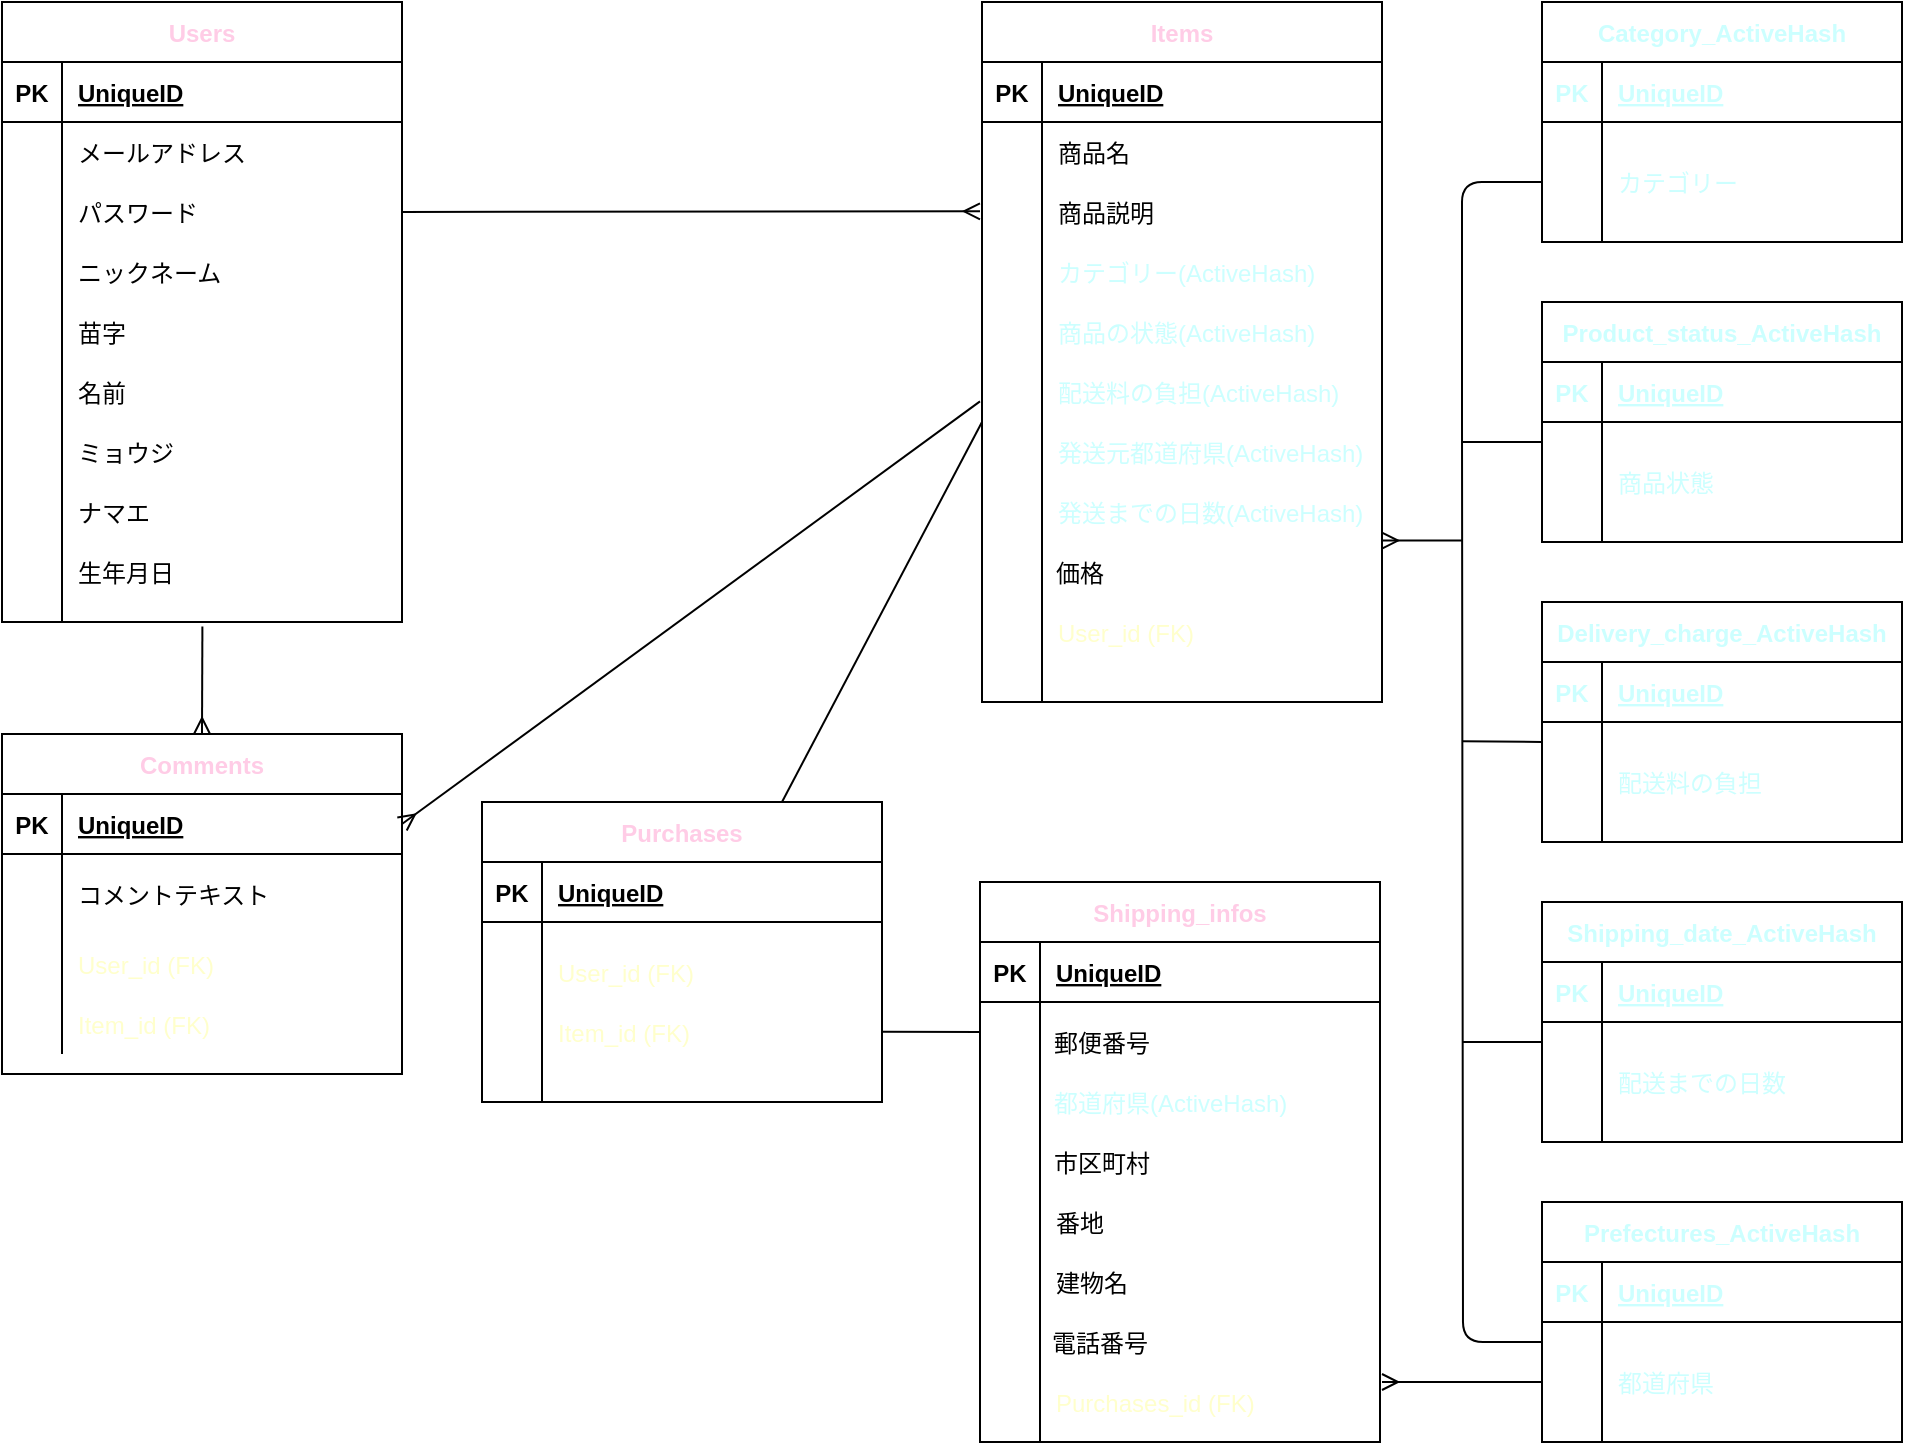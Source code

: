 <mxfile>
    <diagram id="nnR99zphn-5VrqGEAPWc" name="ページ1">
        <mxGraphModel dx="1362" dy="2576" grid="1" gridSize="10" guides="1" tooltips="1" connect="1" arrows="1" fold="1" page="1" pageScale="1" pageWidth="827" pageHeight="1169" math="0" shadow="0">
            <root>
                <mxCell id="0"/>
                <mxCell id="1" parent="0"/>
                <mxCell id="788" style="edgeStyle=none;html=1;exitX=0.5;exitY=0;exitDx=0;exitDy=0;entryX=0.501;entryY=1.012;entryDx=0;entryDy=0;entryPerimeter=0;fontColor=#CCFFFF;startArrow=ERmany;startFill=0;endArrow=none;endFill=0;" edge="1" parent="1" source="41" target="64">
                    <mxGeometry relative="1" as="geometry"/>
                </mxCell>
                <mxCell id="41" value="Comments" style="shape=table;startSize=30;container=1;collapsible=1;childLayout=tableLayout;fixedRows=1;rowLines=0;fontStyle=1;align=center;resizeLast=1;fontColor=#FFCCE6;" parent="1" vertex="1">
                    <mxGeometry x="-450" y="-754" width="200" height="170" as="geometry"/>
                </mxCell>
                <mxCell id="42" value="" style="shape=partialRectangle;collapsible=0;dropTarget=0;pointerEvents=0;fillColor=none;top=0;left=0;bottom=1;right=0;points=[[0,0.5],[1,0.5]];portConstraint=eastwest;" parent="41" vertex="1">
                    <mxGeometry y="30" width="200" height="30" as="geometry"/>
                </mxCell>
                <mxCell id="43" value="PK" style="shape=partialRectangle;connectable=0;fillColor=none;top=0;left=0;bottom=0;right=0;fontStyle=1;overflow=hidden;" parent="42" vertex="1">
                    <mxGeometry width="30" height="30" as="geometry">
                        <mxRectangle width="30" height="30" as="alternateBounds"/>
                    </mxGeometry>
                </mxCell>
                <mxCell id="44" value="UniqueID" style="shape=partialRectangle;connectable=0;fillColor=none;top=0;left=0;bottom=0;right=0;align=left;spacingLeft=6;fontStyle=5;overflow=hidden;" parent="42" vertex="1">
                    <mxGeometry x="30" width="170" height="30" as="geometry">
                        <mxRectangle width="170" height="30" as="alternateBounds"/>
                    </mxGeometry>
                </mxCell>
                <mxCell id="45" value="" style="shape=partialRectangle;collapsible=0;dropTarget=0;pointerEvents=0;fillColor=none;top=0;left=0;bottom=0;right=0;points=[[0,0.5],[1,0.5]];portConstraint=eastwest;" parent="41" vertex="1">
                    <mxGeometry y="60" width="200" height="40" as="geometry"/>
                </mxCell>
                <mxCell id="46" value="" style="shape=partialRectangle;connectable=0;fillColor=none;top=0;left=0;bottom=0;right=0;editable=1;overflow=hidden;" parent="45" vertex="1">
                    <mxGeometry width="30" height="40" as="geometry">
                        <mxRectangle width="30" height="40" as="alternateBounds"/>
                    </mxGeometry>
                </mxCell>
                <mxCell id="47" value="コメントテキスト" style="shape=partialRectangle;connectable=0;fillColor=none;top=0;left=0;bottom=0;right=0;align=left;spacingLeft=6;overflow=hidden;" parent="45" vertex="1">
                    <mxGeometry x="30" width="170" height="40" as="geometry">
                        <mxRectangle width="170" height="40" as="alternateBounds"/>
                    </mxGeometry>
                </mxCell>
                <mxCell id="48" value="" style="shape=partialRectangle;collapsible=0;dropTarget=0;pointerEvents=0;fillColor=none;top=0;left=0;bottom=0;right=0;points=[[0,0.5],[1,0.5]];portConstraint=eastwest;" parent="41" vertex="1">
                    <mxGeometry y="100" width="200" height="30" as="geometry"/>
                </mxCell>
                <mxCell id="49" value="" style="shape=partialRectangle;connectable=0;fillColor=none;top=0;left=0;bottom=0;right=0;editable=1;overflow=hidden;" parent="48" vertex="1">
                    <mxGeometry width="30" height="30" as="geometry">
                        <mxRectangle width="30" height="30" as="alternateBounds"/>
                    </mxGeometry>
                </mxCell>
                <mxCell id="50" value="User_id (FK)" style="shape=partialRectangle;connectable=0;fillColor=none;top=0;left=0;bottom=0;right=0;align=left;spacingLeft=6;overflow=hidden;fontColor=#FFFFCC;" parent="48" vertex="1">
                    <mxGeometry x="30" width="170" height="30" as="geometry">
                        <mxRectangle width="170" height="30" as="alternateBounds"/>
                    </mxGeometry>
                </mxCell>
                <mxCell id="51" value="" style="shape=partialRectangle;collapsible=0;dropTarget=0;pointerEvents=0;fillColor=none;top=0;left=0;bottom=0;right=0;points=[[0,0.5],[1,0.5]];portConstraint=eastwest;" parent="41" vertex="1">
                    <mxGeometry y="130" width="200" height="30" as="geometry"/>
                </mxCell>
                <mxCell id="52" value="" style="shape=partialRectangle;connectable=0;fillColor=none;top=0;left=0;bottom=0;right=0;editable=1;overflow=hidden;" parent="51" vertex="1">
                    <mxGeometry width="30" height="30" as="geometry">
                        <mxRectangle width="30" height="30" as="alternateBounds"/>
                    </mxGeometry>
                </mxCell>
                <mxCell id="53" value="Item_id (FK)" style="shape=partialRectangle;connectable=0;fillColor=none;top=0;left=0;bottom=0;right=0;align=left;spacingLeft=6;overflow=hidden;fontColor=#FFFFCC;" parent="51" vertex="1">
                    <mxGeometry x="30" width="170" height="30" as="geometry">
                        <mxRectangle width="170" height="30" as="alternateBounds"/>
                    </mxGeometry>
                </mxCell>
                <mxCell id="54" value="Users" style="shape=table;startSize=30;container=1;collapsible=1;childLayout=tableLayout;fixedRows=1;rowLines=0;fontStyle=1;align=center;resizeLast=1;fontColor=#FFCCE6;" parent="1" vertex="1">
                    <mxGeometry x="-450" y="-1120" width="200" height="310" as="geometry"/>
                </mxCell>
                <mxCell id="55" value="" style="shape=partialRectangle;collapsible=0;dropTarget=0;pointerEvents=0;fillColor=none;top=0;left=0;bottom=1;right=0;points=[[0,0.5],[1,0.5]];portConstraint=eastwest;" parent="54" vertex="1">
                    <mxGeometry y="30" width="200" height="30" as="geometry"/>
                </mxCell>
                <mxCell id="56" value="PK" style="shape=partialRectangle;connectable=0;fillColor=none;top=0;left=0;bottom=0;right=0;fontStyle=1;overflow=hidden;" parent="55" vertex="1">
                    <mxGeometry width="30" height="30" as="geometry">
                        <mxRectangle width="30" height="30" as="alternateBounds"/>
                    </mxGeometry>
                </mxCell>
                <mxCell id="57" value="UniqueID" style="shape=partialRectangle;connectable=0;fillColor=none;top=0;left=0;bottom=0;right=0;align=left;spacingLeft=6;fontStyle=5;overflow=hidden;" parent="55" vertex="1">
                    <mxGeometry x="30" width="170" height="30" as="geometry">
                        <mxRectangle width="170" height="30" as="alternateBounds"/>
                    </mxGeometry>
                </mxCell>
                <mxCell id="58" value="" style="shape=partialRectangle;collapsible=0;dropTarget=0;pointerEvents=0;fillColor=none;top=0;left=0;bottom=0;right=0;points=[[0,0.5],[1,0.5]];portConstraint=eastwest;" parent="54" vertex="1">
                    <mxGeometry y="60" width="200" height="30" as="geometry"/>
                </mxCell>
                <mxCell id="59" value="" style="shape=partialRectangle;connectable=0;fillColor=none;top=0;left=0;bottom=0;right=0;editable=1;overflow=hidden;" parent="58" vertex="1">
                    <mxGeometry width="30" height="30" as="geometry">
                        <mxRectangle width="30" height="30" as="alternateBounds"/>
                    </mxGeometry>
                </mxCell>
                <mxCell id="60" value="メールアドレス" style="shape=partialRectangle;connectable=0;fillColor=none;top=0;left=0;bottom=0;right=0;align=left;spacingLeft=6;overflow=hidden;" parent="58" vertex="1">
                    <mxGeometry x="30" width="170" height="30" as="geometry">
                        <mxRectangle width="170" height="30" as="alternateBounds"/>
                    </mxGeometry>
                </mxCell>
                <mxCell id="61" value="" style="shape=partialRectangle;collapsible=0;dropTarget=0;pointerEvents=0;fillColor=none;top=0;left=0;bottom=0;right=0;points=[[0,0.5],[1,0.5]];portConstraint=eastwest;" parent="54" vertex="1">
                    <mxGeometry y="90" width="200" height="30" as="geometry"/>
                </mxCell>
                <mxCell id="62" value="" style="shape=partialRectangle;connectable=0;fillColor=none;top=0;left=0;bottom=0;right=0;editable=1;overflow=hidden;" parent="61" vertex="1">
                    <mxGeometry width="30" height="30" as="geometry">
                        <mxRectangle width="30" height="30" as="alternateBounds"/>
                    </mxGeometry>
                </mxCell>
                <mxCell id="63" value="パスワード" style="shape=partialRectangle;connectable=0;fillColor=none;top=0;left=0;bottom=0;right=0;align=left;spacingLeft=6;overflow=hidden;" parent="61" vertex="1">
                    <mxGeometry x="30" width="170" height="30" as="geometry">
                        <mxRectangle width="170" height="30" as="alternateBounds"/>
                    </mxGeometry>
                </mxCell>
                <mxCell id="64" value="" style="shape=partialRectangle;collapsible=0;dropTarget=0;pointerEvents=0;fillColor=none;top=0;left=0;bottom=0;right=0;points=[[0,0.5],[1,0.5]];portConstraint=eastwest;" parent="54" vertex="1">
                    <mxGeometry y="120" width="200" height="190" as="geometry"/>
                </mxCell>
                <mxCell id="65" value="" style="shape=partialRectangle;connectable=0;fillColor=none;top=0;left=0;bottom=0;right=0;editable=1;overflow=hidden;" parent="64" vertex="1">
                    <mxGeometry width="30" height="190" as="geometry">
                        <mxRectangle width="30" height="190" as="alternateBounds"/>
                    </mxGeometry>
                </mxCell>
                <mxCell id="66" value="" style="shape=partialRectangle;connectable=0;fillColor=none;top=0;left=0;bottom=0;right=0;align=left;spacingLeft=6;overflow=hidden;" parent="64" vertex="1">
                    <mxGeometry x="30" width="170" height="190" as="geometry">
                        <mxRectangle width="170" height="190" as="alternateBounds"/>
                    </mxGeometry>
                </mxCell>
                <mxCell id="70" value="ニックネーム" style="shape=partialRectangle;connectable=0;fillColor=none;top=0;left=0;bottom=0;right=0;align=left;spacingLeft=6;overflow=hidden;" parent="1" vertex="1">
                    <mxGeometry x="-420" y="-1000" width="139" height="30" as="geometry">
                        <mxRectangle width="170" height="30" as="alternateBounds"/>
                    </mxGeometry>
                </mxCell>
                <mxCell id="71" value="苗字" style="shape=partialRectangle;connectable=0;fillColor=none;top=0;left=0;bottom=0;right=0;align=left;spacingLeft=6;overflow=hidden;" parent="1" vertex="1">
                    <mxGeometry x="-420" y="-970" width="170" height="30" as="geometry">
                        <mxRectangle width="170" height="30" as="alternateBounds"/>
                    </mxGeometry>
                </mxCell>
                <mxCell id="72" value="名前" style="shape=partialRectangle;connectable=0;fillColor=none;top=0;left=0;bottom=0;right=0;align=left;spacingLeft=6;overflow=hidden;" parent="1" vertex="1">
                    <mxGeometry x="-420" y="-940" width="170" height="30" as="geometry">
                        <mxRectangle width="170" height="30" as="alternateBounds"/>
                    </mxGeometry>
                </mxCell>
                <mxCell id="73" value="ミョウジ" style="shape=partialRectangle;connectable=0;fillColor=none;top=0;left=0;bottom=0;right=0;align=left;spacingLeft=6;overflow=hidden;" parent="1" vertex="1">
                    <mxGeometry x="-420" y="-910" width="170" height="30" as="geometry">
                        <mxRectangle width="170" height="30" as="alternateBounds"/>
                    </mxGeometry>
                </mxCell>
                <mxCell id="74" value="ナマエ" style="shape=partialRectangle;connectable=0;fillColor=none;top=0;left=0;bottom=0;right=0;align=left;spacingLeft=6;overflow=hidden;" parent="1" vertex="1">
                    <mxGeometry x="-420" y="-880" width="170" height="30" as="geometry">
                        <mxRectangle width="170" height="30" as="alternateBounds"/>
                    </mxGeometry>
                </mxCell>
                <mxCell id="75" value="生年月日" style="shape=partialRectangle;connectable=0;fillColor=none;top=0;left=0;bottom=0;right=0;align=left;spacingLeft=6;overflow=hidden;" parent="1" vertex="1">
                    <mxGeometry x="-420" y="-850" width="170" height="30" as="geometry">
                        <mxRectangle width="170" height="30" as="alternateBounds"/>
                    </mxGeometry>
                </mxCell>
                <mxCell id="120" value="Items" style="shape=table;startSize=30;container=1;collapsible=1;childLayout=tableLayout;fixedRows=1;rowLines=0;fontStyle=1;align=center;resizeLast=1;fontColor=#FFCCE6;" parent="1" vertex="1">
                    <mxGeometry x="40" y="-1120" width="200.0" height="350" as="geometry"/>
                </mxCell>
                <mxCell id="121" value="" style="shape=partialRectangle;collapsible=0;dropTarget=0;pointerEvents=0;fillColor=none;top=0;left=0;bottom=1;right=0;points=[[0,0.5],[1,0.5]];portConstraint=eastwest;" parent="120" vertex="1">
                    <mxGeometry y="30" width="200.0" height="30" as="geometry"/>
                </mxCell>
                <mxCell id="122" value="PK" style="shape=partialRectangle;connectable=0;fillColor=none;top=0;left=0;bottom=0;right=0;fontStyle=1;overflow=hidden;" parent="121" vertex="1">
                    <mxGeometry width="30" height="30" as="geometry">
                        <mxRectangle width="30" height="30" as="alternateBounds"/>
                    </mxGeometry>
                </mxCell>
                <mxCell id="123" value="UniqueID" style="shape=partialRectangle;connectable=0;fillColor=none;top=0;left=0;bottom=0;right=0;align=left;spacingLeft=6;fontStyle=5;overflow=hidden;" parent="121" vertex="1">
                    <mxGeometry x="30" width="170.0" height="30" as="geometry">
                        <mxRectangle width="170.0" height="30" as="alternateBounds"/>
                    </mxGeometry>
                </mxCell>
                <mxCell id="127" value="" style="shape=partialRectangle;collapsible=0;dropTarget=0;pointerEvents=0;fillColor=none;top=0;left=0;bottom=0;right=0;points=[[0,0.5],[1,0.5]];portConstraint=eastwest;" parent="120" vertex="1">
                    <mxGeometry y="60" width="200.0" height="30" as="geometry"/>
                </mxCell>
                <mxCell id="128" value="" style="shape=partialRectangle;connectable=0;fillColor=none;top=0;left=0;bottom=0;right=0;editable=1;overflow=hidden;" parent="127" vertex="1">
                    <mxGeometry width="30" height="30" as="geometry">
                        <mxRectangle width="30" height="30" as="alternateBounds"/>
                    </mxGeometry>
                </mxCell>
                <mxCell id="129" value="商品名" style="shape=partialRectangle;connectable=0;fillColor=none;top=0;left=0;bottom=0;right=0;align=left;spacingLeft=6;overflow=hidden;" parent="127" vertex="1">
                    <mxGeometry x="30" width="170.0" height="30" as="geometry">
                        <mxRectangle width="170.0" height="30" as="alternateBounds"/>
                    </mxGeometry>
                </mxCell>
                <mxCell id="130" value="" style="shape=partialRectangle;collapsible=0;dropTarget=0;pointerEvents=0;fillColor=none;top=0;left=0;bottom=0;right=0;points=[[0,0.5],[1,0.5]];portConstraint=eastwest;" parent="120" vertex="1">
                    <mxGeometry y="90" width="200.0" height="240" as="geometry"/>
                </mxCell>
                <mxCell id="131" value="" style="shape=partialRectangle;connectable=0;fillColor=none;top=0;left=0;bottom=0;right=0;editable=1;overflow=hidden;" parent="130" vertex="1">
                    <mxGeometry width="30" height="240" as="geometry">
                        <mxRectangle width="30" height="240" as="alternateBounds"/>
                    </mxGeometry>
                </mxCell>
                <mxCell id="132" value="" style="shape=partialRectangle;connectable=0;fillColor=none;top=0;left=0;bottom=0;right=0;align=left;spacingLeft=6;overflow=hidden;" parent="130" vertex="1">
                    <mxGeometry x="30" width="170.0" height="240" as="geometry">
                        <mxRectangle width="170.0" height="240" as="alternateBounds"/>
                    </mxGeometry>
                </mxCell>
                <mxCell id="124" value="" style="shape=partialRectangle;collapsible=0;dropTarget=0;pointerEvents=0;fillColor=none;top=0;left=0;bottom=0;right=0;points=[[0,0.5],[1,0.5]];portConstraint=eastwest;" parent="120" vertex="1">
                    <mxGeometry y="330" width="200.0" height="20" as="geometry"/>
                </mxCell>
                <mxCell id="125" value="" style="shape=partialRectangle;connectable=0;fillColor=none;top=0;left=0;bottom=0;right=0;editable=1;overflow=hidden;" parent="124" vertex="1">
                    <mxGeometry width="30" height="20" as="geometry">
                        <mxRectangle width="30" height="20" as="alternateBounds"/>
                    </mxGeometry>
                </mxCell>
                <mxCell id="126" value="" style="shape=partialRectangle;connectable=0;fillColor=none;top=0;left=0;bottom=0;right=0;align=left;spacingLeft=6;overflow=hidden;" parent="124" vertex="1">
                    <mxGeometry x="30" width="170.0" height="20" as="geometry">
                        <mxRectangle width="170.0" height="20" as="alternateBounds"/>
                    </mxGeometry>
                </mxCell>
                <mxCell id="133" value="商品説明" style="shape=partialRectangle;connectable=0;fillColor=none;top=0;left=0;bottom=0;right=0;align=left;spacingLeft=6;overflow=hidden;" parent="1" vertex="1">
                    <mxGeometry x="70" y="-1030" width="170" height="30" as="geometry">
                        <mxRectangle width="170" height="30" as="alternateBounds"/>
                    </mxGeometry>
                </mxCell>
                <mxCell id="134" value="カテゴリー(ActiveHash)" style="shape=partialRectangle;connectable=0;fillColor=none;top=0;left=0;bottom=0;right=0;align=left;spacingLeft=6;overflow=hidden;fontColor=#CCFFFF;" parent="1" vertex="1">
                    <mxGeometry x="70" y="-1000" width="170" height="30" as="geometry">
                        <mxRectangle width="170" height="30" as="alternateBounds"/>
                    </mxGeometry>
                </mxCell>
                <mxCell id="135" value="商品の状態(ActiveHash)" style="shape=partialRectangle;connectable=0;fillColor=none;top=0;left=0;bottom=0;right=0;align=left;spacingLeft=6;overflow=hidden;fontColor=#CCFFFF;" parent="1" vertex="1">
                    <mxGeometry x="70" y="-970" width="170" height="30" as="geometry">
                        <mxRectangle width="170" height="30" as="alternateBounds"/>
                    </mxGeometry>
                </mxCell>
                <mxCell id="136" value="配送料の負担(ActiveHash)" style="shape=partialRectangle;connectable=0;fillColor=none;top=0;left=0;bottom=0;right=0;align=left;spacingLeft=6;overflow=hidden;fontColor=#CCFFFF;" parent="1" vertex="1">
                    <mxGeometry x="70" y="-940" width="170" height="30" as="geometry">
                        <mxRectangle width="170" height="30" as="alternateBounds"/>
                    </mxGeometry>
                </mxCell>
                <mxCell id="137" value="発送元都道府県(ActiveHash)" style="shape=partialRectangle;connectable=0;fillColor=none;top=0;left=0;bottom=0;right=0;align=left;spacingLeft=6;overflow=hidden;fontColor=#CCFFFF;" parent="1" vertex="1">
                    <mxGeometry x="70" y="-910" width="170" height="30" as="geometry">
                        <mxRectangle width="170" height="30" as="alternateBounds"/>
                    </mxGeometry>
                </mxCell>
                <mxCell id="138" value="発送までの日数(ActiveHash)" style="shape=partialRectangle;connectable=0;fillColor=none;top=0;left=0;bottom=0;right=0;align=left;spacingLeft=6;overflow=hidden;fontColor=#CCFFFF;" parent="1" vertex="1">
                    <mxGeometry x="70" y="-880" width="170" height="30" as="geometry">
                        <mxRectangle width="170" height="30" as="alternateBounds"/>
                    </mxGeometry>
                </mxCell>
                <mxCell id="139" value="価格" style="shape=partialRectangle;connectable=0;fillColor=none;top=0;left=0;bottom=0;right=0;align=left;spacingLeft=6;overflow=hidden;" parent="1" vertex="1">
                    <mxGeometry x="69" y="-850" width="170" height="30" as="geometry">
                        <mxRectangle width="170" height="30" as="alternateBounds"/>
                    </mxGeometry>
                </mxCell>
                <mxCell id="140" value="User_id (FK)" style="shape=partialRectangle;connectable=0;fillColor=none;top=0;left=0;bottom=0;right=0;align=left;spacingLeft=6;overflow=hidden;fontColor=#FFFFCC;" parent="1" vertex="1">
                    <mxGeometry x="70" y="-820" width="170" height="30" as="geometry">
                        <mxRectangle width="170" height="30" as="alternateBounds"/>
                    </mxGeometry>
                </mxCell>
                <mxCell id="162" value="Purchases" style="shape=table;startSize=30;container=1;collapsible=1;childLayout=tableLayout;fixedRows=1;rowLines=0;fontStyle=1;align=center;resizeLast=1;fontColor=#FFCCE6;" parent="1" vertex="1">
                    <mxGeometry x="-210" y="-720" width="200" height="150" as="geometry">
                        <mxRectangle x="384" y="-590" width="60" height="30" as="alternateBounds"/>
                    </mxGeometry>
                </mxCell>
                <mxCell id="163" value="" style="shape=partialRectangle;collapsible=0;dropTarget=0;pointerEvents=0;fillColor=none;top=0;left=0;bottom=1;right=0;points=[[0,0.5],[1,0.5]];portConstraint=eastwest;" parent="162" vertex="1">
                    <mxGeometry y="30" width="200" height="30" as="geometry"/>
                </mxCell>
                <mxCell id="164" value="PK" style="shape=partialRectangle;connectable=0;fillColor=none;top=0;left=0;bottom=0;right=0;fontStyle=1;overflow=hidden;" parent="163" vertex="1">
                    <mxGeometry width="30" height="30" as="geometry">
                        <mxRectangle width="30" height="30" as="alternateBounds"/>
                    </mxGeometry>
                </mxCell>
                <mxCell id="165" value="UniqueID" style="shape=partialRectangle;connectable=0;fillColor=none;top=0;left=0;bottom=0;right=0;align=left;spacingLeft=6;fontStyle=5;overflow=hidden;" parent="163" vertex="1">
                    <mxGeometry x="30" width="170" height="30" as="geometry">
                        <mxRectangle width="170" height="30" as="alternateBounds"/>
                    </mxGeometry>
                </mxCell>
                <mxCell id="169" value="" style="shape=partialRectangle;collapsible=0;dropTarget=0;pointerEvents=0;fillColor=none;top=0;left=0;bottom=0;right=0;points=[[0,0.5],[1,0.5]];portConstraint=eastwest;" parent="162" vertex="1">
                    <mxGeometry y="60" width="200" height="30" as="geometry"/>
                </mxCell>
                <mxCell id="170" value="" style="shape=partialRectangle;connectable=0;fillColor=none;top=0;left=0;bottom=0;right=0;editable=1;overflow=hidden;" parent="169" vertex="1">
                    <mxGeometry width="30" height="30" as="geometry">
                        <mxRectangle width="30" height="30" as="alternateBounds"/>
                    </mxGeometry>
                </mxCell>
                <mxCell id="171" value="" style="shape=partialRectangle;connectable=0;fillColor=none;top=0;left=0;bottom=0;right=0;align=left;spacingLeft=6;overflow=hidden;" parent="169" vertex="1">
                    <mxGeometry x="30" width="170" height="30" as="geometry">
                        <mxRectangle width="170" height="30" as="alternateBounds"/>
                    </mxGeometry>
                </mxCell>
                <mxCell id="172" value="" style="shape=partialRectangle;collapsible=0;dropTarget=0;pointerEvents=0;fillColor=none;top=0;left=0;bottom=0;right=0;points=[[0,0.5],[1,0.5]];portConstraint=eastwest;" parent="162" vertex="1">
                    <mxGeometry y="90" width="200" height="40" as="geometry"/>
                </mxCell>
                <mxCell id="173" value="" style="shape=partialRectangle;connectable=0;fillColor=none;top=0;left=0;bottom=0;right=0;editable=1;overflow=hidden;" parent="172" vertex="1">
                    <mxGeometry width="30" height="40" as="geometry">
                        <mxRectangle width="30" height="40" as="alternateBounds"/>
                    </mxGeometry>
                </mxCell>
                <mxCell id="174" value="" style="shape=partialRectangle;connectable=0;fillColor=none;top=0;left=0;bottom=0;right=0;align=left;spacingLeft=6;overflow=hidden;" parent="172" vertex="1">
                    <mxGeometry x="30" width="170" height="40" as="geometry">
                        <mxRectangle width="170" height="40" as="alternateBounds"/>
                    </mxGeometry>
                </mxCell>
                <mxCell id="166" value="" style="shape=partialRectangle;collapsible=0;dropTarget=0;pointerEvents=0;fillColor=none;top=0;left=0;bottom=0;right=0;points=[[0,0.5],[1,0.5]];portConstraint=eastwest;" parent="162" vertex="1">
                    <mxGeometry y="130" width="200" height="20" as="geometry"/>
                </mxCell>
                <mxCell id="167" value="" style="shape=partialRectangle;connectable=0;fillColor=none;top=0;left=0;bottom=0;right=0;editable=1;overflow=hidden;" parent="166" vertex="1">
                    <mxGeometry width="30" height="20" as="geometry">
                        <mxRectangle width="30" height="20" as="alternateBounds"/>
                    </mxGeometry>
                </mxCell>
                <mxCell id="168" value="" style="shape=partialRectangle;connectable=0;fillColor=none;top=0;left=0;bottom=0;right=0;align=left;spacingLeft=6;overflow=hidden;" parent="166" vertex="1">
                    <mxGeometry x="30" width="170" height="20" as="geometry">
                        <mxRectangle width="170" height="20" as="alternateBounds"/>
                    </mxGeometry>
                </mxCell>
                <mxCell id="193" value="User_id (FK)" style="shape=partialRectangle;connectable=0;fillColor=none;top=0;left=0;bottom=0;right=0;align=left;spacingLeft=6;overflow=hidden;fontColor=#FFFFCC;" parent="1" vertex="1">
                    <mxGeometry x="-180" y="-650" width="170" height="30" as="geometry">
                        <mxRectangle width="170" height="30" as="alternateBounds"/>
                    </mxGeometry>
                </mxCell>
                <mxCell id="196" value="Item_id (FK)" style="shape=partialRectangle;connectable=0;fillColor=none;top=0;left=0;bottom=0;right=0;align=left;spacingLeft=6;overflow=hidden;fontColor=#FFFFCC;" parent="1" vertex="1">
                    <mxGeometry x="-180" y="-620" width="170" height="30" as="geometry">
                        <mxRectangle width="170" height="30" as="alternateBounds"/>
                    </mxGeometry>
                </mxCell>
                <mxCell id="676" value="Shipping_infos" style="shape=table;startSize=30;container=1;collapsible=1;childLayout=tableLayout;fixedRows=1;rowLines=0;fontStyle=1;align=center;resizeLast=1;fontColor=#FFCCE6;" parent="1" vertex="1">
                    <mxGeometry x="39" y="-680" width="200" height="280" as="geometry">
                        <mxRectangle x="384" y="-590" width="60" height="30" as="alternateBounds"/>
                    </mxGeometry>
                </mxCell>
                <mxCell id="677" value="" style="shape=partialRectangle;collapsible=0;dropTarget=0;pointerEvents=0;fillColor=none;top=0;left=0;bottom=1;right=0;points=[[0,0.5],[1,0.5]];portConstraint=eastwest;" parent="676" vertex="1">
                    <mxGeometry y="30" width="200" height="30" as="geometry"/>
                </mxCell>
                <mxCell id="678" value="PK" style="shape=partialRectangle;connectable=0;fillColor=none;top=0;left=0;bottom=0;right=0;fontStyle=1;overflow=hidden;" parent="677" vertex="1">
                    <mxGeometry width="30" height="30" as="geometry">
                        <mxRectangle width="30" height="30" as="alternateBounds"/>
                    </mxGeometry>
                </mxCell>
                <mxCell id="679" value="UniqueID" style="shape=partialRectangle;connectable=0;fillColor=none;top=0;left=0;bottom=0;right=0;align=left;spacingLeft=6;fontStyle=5;overflow=hidden;" parent="677" vertex="1">
                    <mxGeometry x="30" width="170" height="30" as="geometry">
                        <mxRectangle width="170" height="30" as="alternateBounds"/>
                    </mxGeometry>
                </mxCell>
                <mxCell id="680" value="" style="shape=partialRectangle;collapsible=0;dropTarget=0;pointerEvents=0;fillColor=none;top=0;left=0;bottom=0;right=0;points=[[0,0.5],[1,0.5]];portConstraint=eastwest;" parent="676" vertex="1">
                    <mxGeometry y="60" width="200" height="30" as="geometry"/>
                </mxCell>
                <mxCell id="681" value="" style="shape=partialRectangle;connectable=0;fillColor=none;top=0;left=0;bottom=0;right=0;editable=1;overflow=hidden;" parent="680" vertex="1">
                    <mxGeometry width="30" height="30" as="geometry">
                        <mxRectangle width="30" height="30" as="alternateBounds"/>
                    </mxGeometry>
                </mxCell>
                <mxCell id="682" value="" style="shape=partialRectangle;connectable=0;fillColor=none;top=0;left=0;bottom=0;right=0;align=left;spacingLeft=6;overflow=hidden;" parent="680" vertex="1">
                    <mxGeometry x="30" width="170" height="30" as="geometry">
                        <mxRectangle width="170" height="30" as="alternateBounds"/>
                    </mxGeometry>
                </mxCell>
                <mxCell id="683" value="" style="shape=partialRectangle;collapsible=0;dropTarget=0;pointerEvents=0;fillColor=none;top=0;left=0;bottom=0;right=0;points=[[0,0.5],[1,0.5]];portConstraint=eastwest;" parent="676" vertex="1">
                    <mxGeometry y="90" width="200" height="30" as="geometry"/>
                </mxCell>
                <mxCell id="684" value="" style="shape=partialRectangle;connectable=0;fillColor=none;top=0;left=0;bottom=0;right=0;editable=1;overflow=hidden;" parent="683" vertex="1">
                    <mxGeometry width="30" height="30" as="geometry">
                        <mxRectangle width="30" height="30" as="alternateBounds"/>
                    </mxGeometry>
                </mxCell>
                <mxCell id="685" value="" style="shape=partialRectangle;connectable=0;fillColor=none;top=0;left=0;bottom=0;right=0;align=left;spacingLeft=6;overflow=hidden;" parent="683" vertex="1">
                    <mxGeometry x="30" width="170" height="30" as="geometry">
                        <mxRectangle width="170" height="30" as="alternateBounds"/>
                    </mxGeometry>
                </mxCell>
                <mxCell id="686" value="" style="shape=partialRectangle;collapsible=0;dropTarget=0;pointerEvents=0;fillColor=none;top=0;left=0;bottom=0;right=0;points=[[0,0.5],[1,0.5]];portConstraint=eastwest;" parent="676" vertex="1">
                    <mxGeometry y="120" width="200" height="160" as="geometry"/>
                </mxCell>
                <mxCell id="687" value="" style="shape=partialRectangle;connectable=0;fillColor=none;top=0;left=0;bottom=0;right=0;editable=1;overflow=hidden;" parent="686" vertex="1">
                    <mxGeometry width="30" height="160" as="geometry">
                        <mxRectangle width="30" height="160" as="alternateBounds"/>
                    </mxGeometry>
                </mxCell>
                <mxCell id="688" value="" style="shape=partialRectangle;connectable=0;fillColor=none;top=0;left=0;bottom=0;right=0;align=left;spacingLeft=6;overflow=hidden;" parent="686" vertex="1">
                    <mxGeometry x="30" width="170" height="160" as="geometry">
                        <mxRectangle width="170" height="160" as="alternateBounds"/>
                    </mxGeometry>
                </mxCell>
                <mxCell id="692" value="郵便番号" style="shape=partialRectangle;connectable=0;fillColor=none;top=0;left=0;bottom=0;right=0;align=left;spacingLeft=6;overflow=hidden;" parent="1" vertex="1">
                    <mxGeometry x="68" y="-615" width="170" height="30" as="geometry">
                        <mxRectangle width="170" height="30" as="alternateBounds"/>
                    </mxGeometry>
                </mxCell>
                <mxCell id="693" value="都道府県(ActiveHash)" style="shape=partialRectangle;connectable=0;fillColor=none;top=0;left=0;bottom=0;right=0;align=left;spacingLeft=6;overflow=hidden;fontColor=#CCFFFF;" parent="1" vertex="1">
                    <mxGeometry x="68" y="-585" width="170" height="30" as="geometry">
                        <mxRectangle width="170" height="30" as="alternateBounds"/>
                    </mxGeometry>
                </mxCell>
                <mxCell id="694" value="市区町村" style="shape=partialRectangle;connectable=0;fillColor=none;top=0;left=0;bottom=0;right=0;align=left;spacingLeft=6;overflow=hidden;" parent="1" vertex="1">
                    <mxGeometry x="68" y="-555" width="170" height="30" as="geometry">
                        <mxRectangle width="170" height="30" as="alternateBounds"/>
                    </mxGeometry>
                </mxCell>
                <mxCell id="695" value="番地" style="shape=partialRectangle;connectable=0;fillColor=none;top=0;left=0;bottom=0;right=0;align=left;spacingLeft=6;overflow=hidden;" parent="1" vertex="1">
                    <mxGeometry x="69" y="-525" width="170" height="30" as="geometry">
                        <mxRectangle width="170" height="30" as="alternateBounds"/>
                    </mxGeometry>
                </mxCell>
                <mxCell id="696" value="電話番号" style="shape=partialRectangle;connectable=0;fillColor=none;top=0;left=0;bottom=0;right=0;align=left;spacingLeft=6;overflow=hidden;" parent="1" vertex="1">
                    <mxGeometry x="67" y="-465" width="170" height="30" as="geometry">
                        <mxRectangle width="170" height="30" as="alternateBounds"/>
                    </mxGeometry>
                </mxCell>
                <mxCell id="697" value="建物名" style="shape=partialRectangle;connectable=0;fillColor=none;top=0;left=0;bottom=0;right=0;align=left;spacingLeft=6;overflow=hidden;" parent="1" vertex="1">
                    <mxGeometry x="69" y="-495" width="170" height="30" as="geometry">
                        <mxRectangle width="170" height="30" as="alternateBounds"/>
                    </mxGeometry>
                </mxCell>
                <mxCell id="698" value="Purchases_id (FK)" style="shape=partialRectangle;connectable=0;fillColor=none;top=0;left=0;bottom=0;right=0;align=left;spacingLeft=6;overflow=hidden;fontColor=#FFFFCC;" parent="1" vertex="1">
                    <mxGeometry x="69" y="-435" width="170" height="30" as="geometry">
                        <mxRectangle width="170" height="30" as="alternateBounds"/>
                    </mxGeometry>
                </mxCell>
                <mxCell id="699" value="Category_ActiveHash" style="shape=table;startSize=30;container=1;collapsible=1;childLayout=tableLayout;fixedRows=1;rowLines=0;fontStyle=1;align=center;resizeLast=1;fontColor=#CCFFFF;fillColor=none;" vertex="1" parent="1">
                    <mxGeometry x="320" y="-1120" width="180" height="120" as="geometry"/>
                </mxCell>
                <mxCell id="700" value="" style="shape=partialRectangle;collapsible=0;dropTarget=0;pointerEvents=0;fillColor=none;top=0;left=0;bottom=1;right=0;points=[[0,0.5],[1,0.5]];portConstraint=eastwest;fontColor=#CCFFFF;" vertex="1" parent="699">
                    <mxGeometry y="30" width="180" height="30" as="geometry"/>
                </mxCell>
                <mxCell id="701" value="PK" style="shape=partialRectangle;connectable=0;fillColor=none;top=0;left=0;bottom=0;right=0;fontStyle=1;overflow=hidden;fontColor=#CCFFFF;" vertex="1" parent="700">
                    <mxGeometry width="30" height="30" as="geometry">
                        <mxRectangle width="30" height="30" as="alternateBounds"/>
                    </mxGeometry>
                </mxCell>
                <mxCell id="702" value="UniqueID" style="shape=partialRectangle;connectable=0;fillColor=none;top=0;left=0;bottom=0;right=0;align=left;spacingLeft=6;fontStyle=5;overflow=hidden;fontColor=#CCFFFF;" vertex="1" parent="700">
                    <mxGeometry x="30" width="150" height="30" as="geometry">
                        <mxRectangle width="150" height="30" as="alternateBounds"/>
                    </mxGeometry>
                </mxCell>
                <mxCell id="703" value="" style="shape=partialRectangle;collapsible=0;dropTarget=0;pointerEvents=0;fillColor=none;top=0;left=0;bottom=0;right=0;points=[[0,0.5],[1,0.5]];portConstraint=eastwest;fontColor=#CCFFFF;" vertex="1" parent="699">
                    <mxGeometry y="60" width="180" height="20" as="geometry"/>
                </mxCell>
                <mxCell id="704" value="" style="shape=partialRectangle;connectable=0;fillColor=none;top=0;left=0;bottom=0;right=0;editable=1;overflow=hidden;fontColor=#CCFFFF;" vertex="1" parent="703">
                    <mxGeometry width="30" height="20" as="geometry">
                        <mxRectangle width="30" height="20" as="alternateBounds"/>
                    </mxGeometry>
                </mxCell>
                <mxCell id="705" value="" style="shape=partialRectangle;connectable=0;fillColor=none;top=0;left=0;bottom=0;right=0;align=left;spacingLeft=6;overflow=hidden;fontColor=#CCFFFF;" vertex="1" parent="703">
                    <mxGeometry x="30" width="150" height="20" as="geometry">
                        <mxRectangle width="150" height="20" as="alternateBounds"/>
                    </mxGeometry>
                </mxCell>
                <mxCell id="706" value="" style="shape=partialRectangle;collapsible=0;dropTarget=0;pointerEvents=0;fillColor=none;top=0;left=0;bottom=0;right=0;points=[[0,0.5],[1,0.5]];portConstraint=eastwest;fontColor=#CCFFFF;" vertex="1" parent="699">
                    <mxGeometry y="80" width="180" height="20" as="geometry"/>
                </mxCell>
                <mxCell id="707" value="" style="shape=partialRectangle;connectable=0;fillColor=none;top=0;left=0;bottom=0;right=0;editable=1;overflow=hidden;fontColor=#CCFFFF;" vertex="1" parent="706">
                    <mxGeometry width="30" height="20" as="geometry">
                        <mxRectangle width="30" height="20" as="alternateBounds"/>
                    </mxGeometry>
                </mxCell>
                <mxCell id="708" value="カテゴリー" style="shape=partialRectangle;connectable=0;fillColor=none;top=0;left=0;bottom=0;right=0;align=left;spacingLeft=6;overflow=hidden;fontColor=#CCFFFF;" vertex="1" parent="706">
                    <mxGeometry x="30" width="150" height="20" as="geometry">
                        <mxRectangle width="150" height="20" as="alternateBounds"/>
                    </mxGeometry>
                </mxCell>
                <mxCell id="709" value="" style="shape=partialRectangle;collapsible=0;dropTarget=0;pointerEvents=0;fillColor=none;top=0;left=0;bottom=0;right=0;points=[[0,0.5],[1,0.5]];portConstraint=eastwest;fontColor=#CCFFFF;" vertex="1" parent="699">
                    <mxGeometry y="100" width="180" height="20" as="geometry"/>
                </mxCell>
                <mxCell id="710" value="" style="shape=partialRectangle;connectable=0;fillColor=none;top=0;left=0;bottom=0;right=0;editable=1;overflow=hidden;fontColor=#CCFFFF;" vertex="1" parent="709">
                    <mxGeometry width="30" height="20" as="geometry">
                        <mxRectangle width="30" height="20" as="alternateBounds"/>
                    </mxGeometry>
                </mxCell>
                <mxCell id="711" value="" style="shape=partialRectangle;connectable=0;fillColor=none;top=0;left=0;bottom=0;right=0;align=left;spacingLeft=6;overflow=hidden;fontColor=#CCFFFF;" vertex="1" parent="709">
                    <mxGeometry x="30" width="150" height="20" as="geometry">
                        <mxRectangle width="150" height="20" as="alternateBounds"/>
                    </mxGeometry>
                </mxCell>
                <mxCell id="712" value="Product_status_ActiveHash" style="shape=table;startSize=30;container=1;collapsible=1;childLayout=tableLayout;fixedRows=1;rowLines=0;fontStyle=1;align=center;resizeLast=1;fontColor=#CCFFFF;fillColor=none;" vertex="1" parent="1">
                    <mxGeometry x="320" y="-970" width="180" height="120" as="geometry"/>
                </mxCell>
                <mxCell id="713" value="" style="shape=partialRectangle;collapsible=0;dropTarget=0;pointerEvents=0;fillColor=none;top=0;left=0;bottom=1;right=0;points=[[0,0.5],[1,0.5]];portConstraint=eastwest;fontColor=#CCFFFF;" vertex="1" parent="712">
                    <mxGeometry y="30" width="180" height="30" as="geometry"/>
                </mxCell>
                <mxCell id="714" value="PK" style="shape=partialRectangle;connectable=0;fillColor=none;top=0;left=0;bottom=0;right=0;fontStyle=1;overflow=hidden;fontColor=#CCFFFF;" vertex="1" parent="713">
                    <mxGeometry width="30" height="30" as="geometry">
                        <mxRectangle width="30" height="30" as="alternateBounds"/>
                    </mxGeometry>
                </mxCell>
                <mxCell id="715" value="UniqueID" style="shape=partialRectangle;connectable=0;fillColor=none;top=0;left=0;bottom=0;right=0;align=left;spacingLeft=6;fontStyle=5;overflow=hidden;fontColor=#CCFFFF;" vertex="1" parent="713">
                    <mxGeometry x="30" width="150" height="30" as="geometry">
                        <mxRectangle width="150" height="30" as="alternateBounds"/>
                    </mxGeometry>
                </mxCell>
                <mxCell id="716" value="" style="shape=partialRectangle;collapsible=0;dropTarget=0;pointerEvents=0;fillColor=none;top=0;left=0;bottom=0;right=0;points=[[0,0.5],[1,0.5]];portConstraint=eastwest;fontColor=#CCFFFF;" vertex="1" parent="712">
                    <mxGeometry y="60" width="180" height="20" as="geometry"/>
                </mxCell>
                <mxCell id="717" value="" style="shape=partialRectangle;connectable=0;fillColor=none;top=0;left=0;bottom=0;right=0;editable=1;overflow=hidden;fontColor=#CCFFFF;" vertex="1" parent="716">
                    <mxGeometry width="30" height="20" as="geometry">
                        <mxRectangle width="30" height="20" as="alternateBounds"/>
                    </mxGeometry>
                </mxCell>
                <mxCell id="718" value="" style="shape=partialRectangle;connectable=0;fillColor=none;top=0;left=0;bottom=0;right=0;align=left;spacingLeft=6;overflow=hidden;fontColor=#CCFFFF;" vertex="1" parent="716">
                    <mxGeometry x="30" width="150" height="20" as="geometry">
                        <mxRectangle width="150" height="20" as="alternateBounds"/>
                    </mxGeometry>
                </mxCell>
                <mxCell id="719" value="" style="shape=partialRectangle;collapsible=0;dropTarget=0;pointerEvents=0;fillColor=none;top=0;left=0;bottom=0;right=0;points=[[0,0.5],[1,0.5]];portConstraint=eastwest;fontColor=#CCFFFF;" vertex="1" parent="712">
                    <mxGeometry y="80" width="180" height="20" as="geometry"/>
                </mxCell>
                <mxCell id="720" value="" style="shape=partialRectangle;connectable=0;fillColor=none;top=0;left=0;bottom=0;right=0;editable=1;overflow=hidden;fontColor=#CCFFFF;" vertex="1" parent="719">
                    <mxGeometry width="30" height="20" as="geometry">
                        <mxRectangle width="30" height="20" as="alternateBounds"/>
                    </mxGeometry>
                </mxCell>
                <mxCell id="721" value="商品状態" style="shape=partialRectangle;connectable=0;fillColor=none;top=0;left=0;bottom=0;right=0;align=left;spacingLeft=6;overflow=hidden;fontColor=#CCFFFF;" vertex="1" parent="719">
                    <mxGeometry x="30" width="150" height="20" as="geometry">
                        <mxRectangle width="150" height="20" as="alternateBounds"/>
                    </mxGeometry>
                </mxCell>
                <mxCell id="722" value="" style="shape=partialRectangle;collapsible=0;dropTarget=0;pointerEvents=0;fillColor=none;top=0;left=0;bottom=0;right=0;points=[[0,0.5],[1,0.5]];portConstraint=eastwest;fontColor=#CCFFFF;" vertex="1" parent="712">
                    <mxGeometry y="100" width="180" height="20" as="geometry"/>
                </mxCell>
                <mxCell id="723" value="" style="shape=partialRectangle;connectable=0;fillColor=none;top=0;left=0;bottom=0;right=0;editable=1;overflow=hidden;fontColor=#CCFFFF;" vertex="1" parent="722">
                    <mxGeometry width="30" height="20" as="geometry">
                        <mxRectangle width="30" height="20" as="alternateBounds"/>
                    </mxGeometry>
                </mxCell>
                <mxCell id="724" value="" style="shape=partialRectangle;connectable=0;fillColor=none;top=0;left=0;bottom=0;right=0;align=left;spacingLeft=6;overflow=hidden;fontColor=#CCFFFF;" vertex="1" parent="722">
                    <mxGeometry x="30" width="150" height="20" as="geometry">
                        <mxRectangle width="150" height="20" as="alternateBounds"/>
                    </mxGeometry>
                </mxCell>
                <mxCell id="725" value="Delivery_charge_ActiveHash" style="shape=table;startSize=30;container=1;collapsible=1;childLayout=tableLayout;fixedRows=1;rowLines=0;fontStyle=1;align=center;resizeLast=1;fontColor=#CCFFFF;fillColor=none;" vertex="1" parent="1">
                    <mxGeometry x="320" y="-820" width="180" height="120" as="geometry"/>
                </mxCell>
                <mxCell id="726" value="" style="shape=partialRectangle;collapsible=0;dropTarget=0;pointerEvents=0;fillColor=none;top=0;left=0;bottom=1;right=0;points=[[0,0.5],[1,0.5]];portConstraint=eastwest;fontColor=#CCFFFF;" vertex="1" parent="725">
                    <mxGeometry y="30" width="180" height="30" as="geometry"/>
                </mxCell>
                <mxCell id="727" value="PK" style="shape=partialRectangle;connectable=0;fillColor=none;top=0;left=0;bottom=0;right=0;fontStyle=1;overflow=hidden;fontColor=#CCFFFF;" vertex="1" parent="726">
                    <mxGeometry width="30" height="30" as="geometry">
                        <mxRectangle width="30" height="30" as="alternateBounds"/>
                    </mxGeometry>
                </mxCell>
                <mxCell id="728" value="UniqueID" style="shape=partialRectangle;connectable=0;fillColor=none;top=0;left=0;bottom=0;right=0;align=left;spacingLeft=6;fontStyle=5;overflow=hidden;fontColor=#CCFFFF;" vertex="1" parent="726">
                    <mxGeometry x="30" width="150" height="30" as="geometry">
                        <mxRectangle width="150" height="30" as="alternateBounds"/>
                    </mxGeometry>
                </mxCell>
                <mxCell id="729" value="" style="shape=partialRectangle;collapsible=0;dropTarget=0;pointerEvents=0;fillColor=none;top=0;left=0;bottom=0;right=0;points=[[0,0.5],[1,0.5]];portConstraint=eastwest;fontColor=#CCFFFF;" vertex="1" parent="725">
                    <mxGeometry y="60" width="180" height="20" as="geometry"/>
                </mxCell>
                <mxCell id="730" value="" style="shape=partialRectangle;connectable=0;fillColor=none;top=0;left=0;bottom=0;right=0;editable=1;overflow=hidden;fontColor=#CCFFFF;" vertex="1" parent="729">
                    <mxGeometry width="30" height="20" as="geometry">
                        <mxRectangle width="30" height="20" as="alternateBounds"/>
                    </mxGeometry>
                </mxCell>
                <mxCell id="731" value="" style="shape=partialRectangle;connectable=0;fillColor=none;top=0;left=0;bottom=0;right=0;align=left;spacingLeft=6;overflow=hidden;fontColor=#CCFFFF;" vertex="1" parent="729">
                    <mxGeometry x="30" width="150" height="20" as="geometry">
                        <mxRectangle width="150" height="20" as="alternateBounds"/>
                    </mxGeometry>
                </mxCell>
                <mxCell id="732" value="" style="shape=partialRectangle;collapsible=0;dropTarget=0;pointerEvents=0;fillColor=none;top=0;left=0;bottom=0;right=0;points=[[0,0.5],[1,0.5]];portConstraint=eastwest;fontColor=#CCFFFF;" vertex="1" parent="725">
                    <mxGeometry y="80" width="180" height="20" as="geometry"/>
                </mxCell>
                <mxCell id="733" value="" style="shape=partialRectangle;connectable=0;fillColor=none;top=0;left=0;bottom=0;right=0;editable=1;overflow=hidden;fontColor=#CCFFFF;" vertex="1" parent="732">
                    <mxGeometry width="30" height="20" as="geometry">
                        <mxRectangle width="30" height="20" as="alternateBounds"/>
                    </mxGeometry>
                </mxCell>
                <mxCell id="734" value="配送料の負担" style="shape=partialRectangle;connectable=0;fillColor=none;top=0;left=0;bottom=0;right=0;align=left;spacingLeft=6;overflow=hidden;fontColor=#CCFFFF;" vertex="1" parent="732">
                    <mxGeometry x="30" width="150" height="20" as="geometry">
                        <mxRectangle width="150" height="20" as="alternateBounds"/>
                    </mxGeometry>
                </mxCell>
                <mxCell id="735" value="" style="shape=partialRectangle;collapsible=0;dropTarget=0;pointerEvents=0;fillColor=none;top=0;left=0;bottom=0;right=0;points=[[0,0.5],[1,0.5]];portConstraint=eastwest;fontColor=#CCFFFF;" vertex="1" parent="725">
                    <mxGeometry y="100" width="180" height="20" as="geometry"/>
                </mxCell>
                <mxCell id="736" value="" style="shape=partialRectangle;connectable=0;fillColor=none;top=0;left=0;bottom=0;right=0;editable=1;overflow=hidden;fontColor=#CCFFFF;" vertex="1" parent="735">
                    <mxGeometry width="30" height="20" as="geometry">
                        <mxRectangle width="30" height="20" as="alternateBounds"/>
                    </mxGeometry>
                </mxCell>
                <mxCell id="737" value="" style="shape=partialRectangle;connectable=0;fillColor=none;top=0;left=0;bottom=0;right=0;align=left;spacingLeft=6;overflow=hidden;fontColor=#CCFFFF;" vertex="1" parent="735">
                    <mxGeometry x="30" width="150" height="20" as="geometry">
                        <mxRectangle width="150" height="20" as="alternateBounds"/>
                    </mxGeometry>
                </mxCell>
                <mxCell id="738" value="Shipping_date_ActiveHash" style="shape=table;startSize=30;container=1;collapsible=1;childLayout=tableLayout;fixedRows=1;rowLines=0;fontStyle=1;align=center;resizeLast=1;fontColor=#CCFFFF;fillColor=none;" vertex="1" parent="1">
                    <mxGeometry x="320" y="-670" width="180" height="120" as="geometry"/>
                </mxCell>
                <mxCell id="739" value="" style="shape=partialRectangle;collapsible=0;dropTarget=0;pointerEvents=0;fillColor=none;top=0;left=0;bottom=1;right=0;points=[[0,0.5],[1,0.5]];portConstraint=eastwest;fontColor=#CCFFFF;" vertex="1" parent="738">
                    <mxGeometry y="30" width="180" height="30" as="geometry"/>
                </mxCell>
                <mxCell id="740" value="PK" style="shape=partialRectangle;connectable=0;fillColor=none;top=0;left=0;bottom=0;right=0;fontStyle=1;overflow=hidden;fontColor=#CCFFFF;" vertex="1" parent="739">
                    <mxGeometry width="30" height="30" as="geometry">
                        <mxRectangle width="30" height="30" as="alternateBounds"/>
                    </mxGeometry>
                </mxCell>
                <mxCell id="741" value="UniqueID" style="shape=partialRectangle;connectable=0;fillColor=none;top=0;left=0;bottom=0;right=0;align=left;spacingLeft=6;fontStyle=5;overflow=hidden;fontColor=#CCFFFF;" vertex="1" parent="739">
                    <mxGeometry x="30" width="150" height="30" as="geometry">
                        <mxRectangle width="150" height="30" as="alternateBounds"/>
                    </mxGeometry>
                </mxCell>
                <mxCell id="742" value="" style="shape=partialRectangle;collapsible=0;dropTarget=0;pointerEvents=0;fillColor=none;top=0;left=0;bottom=0;right=0;points=[[0,0.5],[1,0.5]];portConstraint=eastwest;fontColor=#CCFFFF;" vertex="1" parent="738">
                    <mxGeometry y="60" width="180" height="20" as="geometry"/>
                </mxCell>
                <mxCell id="743" value="" style="shape=partialRectangle;connectable=0;fillColor=none;top=0;left=0;bottom=0;right=0;editable=1;overflow=hidden;fontColor=#CCFFFF;" vertex="1" parent="742">
                    <mxGeometry width="30" height="20" as="geometry">
                        <mxRectangle width="30" height="20" as="alternateBounds"/>
                    </mxGeometry>
                </mxCell>
                <mxCell id="744" value="" style="shape=partialRectangle;connectable=0;fillColor=none;top=0;left=0;bottom=0;right=0;align=left;spacingLeft=6;overflow=hidden;fontColor=#CCFFFF;" vertex="1" parent="742">
                    <mxGeometry x="30" width="150" height="20" as="geometry">
                        <mxRectangle width="150" height="20" as="alternateBounds"/>
                    </mxGeometry>
                </mxCell>
                <mxCell id="745" value="" style="shape=partialRectangle;collapsible=0;dropTarget=0;pointerEvents=0;fillColor=none;top=0;left=0;bottom=0;right=0;points=[[0,0.5],[1,0.5]];portConstraint=eastwest;fontColor=#CCFFFF;" vertex="1" parent="738">
                    <mxGeometry y="80" width="180" height="20" as="geometry"/>
                </mxCell>
                <mxCell id="746" value="" style="shape=partialRectangle;connectable=0;fillColor=none;top=0;left=0;bottom=0;right=0;editable=1;overflow=hidden;fontColor=#CCFFFF;" vertex="1" parent="745">
                    <mxGeometry width="30" height="20" as="geometry">
                        <mxRectangle width="30" height="20" as="alternateBounds"/>
                    </mxGeometry>
                </mxCell>
                <mxCell id="747" value="配送までの日数" style="shape=partialRectangle;connectable=0;fillColor=none;top=0;left=0;bottom=0;right=0;align=left;spacingLeft=6;overflow=hidden;fontColor=#CCFFFF;" vertex="1" parent="745">
                    <mxGeometry x="30" width="150" height="20" as="geometry">
                        <mxRectangle width="150" height="20" as="alternateBounds"/>
                    </mxGeometry>
                </mxCell>
                <mxCell id="748" value="" style="shape=partialRectangle;collapsible=0;dropTarget=0;pointerEvents=0;fillColor=none;top=0;left=0;bottom=0;right=0;points=[[0,0.5],[1,0.5]];portConstraint=eastwest;fontColor=#CCFFFF;" vertex="1" parent="738">
                    <mxGeometry y="100" width="180" height="20" as="geometry"/>
                </mxCell>
                <mxCell id="749" value="" style="shape=partialRectangle;connectable=0;fillColor=none;top=0;left=0;bottom=0;right=0;editable=1;overflow=hidden;fontColor=#CCFFFF;" vertex="1" parent="748">
                    <mxGeometry width="30" height="20" as="geometry">
                        <mxRectangle width="30" height="20" as="alternateBounds"/>
                    </mxGeometry>
                </mxCell>
                <mxCell id="750" value="" style="shape=partialRectangle;connectable=0;fillColor=none;top=0;left=0;bottom=0;right=0;align=left;spacingLeft=6;overflow=hidden;fontColor=#CCFFFF;" vertex="1" parent="748">
                    <mxGeometry x="30" width="150" height="20" as="geometry">
                        <mxRectangle width="150" height="20" as="alternateBounds"/>
                    </mxGeometry>
                </mxCell>
                <mxCell id="751" value="Prefectures_ActiveHash" style="shape=table;startSize=30;container=1;collapsible=1;childLayout=tableLayout;fixedRows=1;rowLines=0;fontStyle=1;align=center;resizeLast=1;fontColor=#CCFFFF;fillColor=none;" vertex="1" parent="1">
                    <mxGeometry x="320" y="-520" width="180" height="120" as="geometry"/>
                </mxCell>
                <mxCell id="752" value="" style="shape=partialRectangle;collapsible=0;dropTarget=0;pointerEvents=0;fillColor=none;top=0;left=0;bottom=1;right=0;points=[[0,0.5],[1,0.5]];portConstraint=eastwest;fontColor=#CCFFFF;" vertex="1" parent="751">
                    <mxGeometry y="30" width="180" height="30" as="geometry"/>
                </mxCell>
                <mxCell id="753" value="PK" style="shape=partialRectangle;connectable=0;fillColor=none;top=0;left=0;bottom=0;right=0;fontStyle=1;overflow=hidden;fontColor=#CCFFFF;" vertex="1" parent="752">
                    <mxGeometry width="30" height="30" as="geometry">
                        <mxRectangle width="30" height="30" as="alternateBounds"/>
                    </mxGeometry>
                </mxCell>
                <mxCell id="754" value="UniqueID" style="shape=partialRectangle;connectable=0;fillColor=none;top=0;left=0;bottom=0;right=0;align=left;spacingLeft=6;fontStyle=5;overflow=hidden;fontColor=#CCFFFF;" vertex="1" parent="752">
                    <mxGeometry x="30" width="150" height="30" as="geometry">
                        <mxRectangle width="150" height="30" as="alternateBounds"/>
                    </mxGeometry>
                </mxCell>
                <mxCell id="755" value="" style="shape=partialRectangle;collapsible=0;dropTarget=0;pointerEvents=0;fillColor=none;top=0;left=0;bottom=0;right=0;points=[[0,0.5],[1,0.5]];portConstraint=eastwest;fontColor=#CCFFFF;" vertex="1" parent="751">
                    <mxGeometry y="60" width="180" height="20" as="geometry"/>
                </mxCell>
                <mxCell id="756" value="" style="shape=partialRectangle;connectable=0;fillColor=none;top=0;left=0;bottom=0;right=0;editable=1;overflow=hidden;fontColor=#CCFFFF;" vertex="1" parent="755">
                    <mxGeometry width="30" height="20" as="geometry">
                        <mxRectangle width="30" height="20" as="alternateBounds"/>
                    </mxGeometry>
                </mxCell>
                <mxCell id="757" value="" style="shape=partialRectangle;connectable=0;fillColor=none;top=0;left=0;bottom=0;right=0;align=left;spacingLeft=6;overflow=hidden;fontColor=#CCFFFF;" vertex="1" parent="755">
                    <mxGeometry x="30" width="150" height="20" as="geometry">
                        <mxRectangle width="150" height="20" as="alternateBounds"/>
                    </mxGeometry>
                </mxCell>
                <mxCell id="758" value="" style="shape=partialRectangle;collapsible=0;dropTarget=0;pointerEvents=0;fillColor=none;top=0;left=0;bottom=0;right=0;points=[[0,0.5],[1,0.5]];portConstraint=eastwest;fontColor=#CCFFFF;" vertex="1" parent="751">
                    <mxGeometry y="80" width="180" height="20" as="geometry"/>
                </mxCell>
                <mxCell id="759" value="" style="shape=partialRectangle;connectable=0;fillColor=none;top=0;left=0;bottom=0;right=0;editable=1;overflow=hidden;fontColor=#CCFFFF;" vertex="1" parent="758">
                    <mxGeometry width="30" height="20" as="geometry">
                        <mxRectangle width="30" height="20" as="alternateBounds"/>
                    </mxGeometry>
                </mxCell>
                <mxCell id="760" value="都道府県" style="shape=partialRectangle;connectable=0;fillColor=none;top=0;left=0;bottom=0;right=0;align=left;spacingLeft=6;overflow=hidden;fontColor=#CCFFFF;" vertex="1" parent="758">
                    <mxGeometry x="30" width="150" height="20" as="geometry">
                        <mxRectangle width="150" height="20" as="alternateBounds"/>
                    </mxGeometry>
                </mxCell>
                <mxCell id="761" value="" style="shape=partialRectangle;collapsible=0;dropTarget=0;pointerEvents=0;fillColor=none;top=0;left=0;bottom=0;right=0;points=[[0,0.5],[1,0.5]];portConstraint=eastwest;fontColor=#CCFFFF;" vertex="1" parent="751">
                    <mxGeometry y="100" width="180" height="20" as="geometry"/>
                </mxCell>
                <mxCell id="762" value="" style="shape=partialRectangle;connectable=0;fillColor=none;top=0;left=0;bottom=0;right=0;editable=1;overflow=hidden;fontColor=#CCFFFF;" vertex="1" parent="761">
                    <mxGeometry width="30" height="20" as="geometry">
                        <mxRectangle width="30" height="20" as="alternateBounds"/>
                    </mxGeometry>
                </mxCell>
                <mxCell id="763" value="" style="shape=partialRectangle;connectable=0;fillColor=none;top=0;left=0;bottom=0;right=0;align=left;spacingLeft=6;overflow=hidden;fontColor=#CCFFFF;" vertex="1" parent="761">
                    <mxGeometry x="30" width="150" height="20" as="geometry">
                        <mxRectangle width="150" height="20" as="alternateBounds"/>
                    </mxGeometry>
                </mxCell>
                <mxCell id="765" style="edgeStyle=none;html=1;fontColor=#CCFFFF;startArrow=ERmany;startFill=0;endArrow=none;endFill=0;" edge="1" parent="1">
                    <mxGeometry relative="1" as="geometry">
                        <mxPoint x="240" y="-920" as="targetPoint"/>
                        <mxPoint x="240" y="-920" as="sourcePoint"/>
                    </mxGeometry>
                </mxCell>
                <mxCell id="771" style="html=1;exitX=0;exitY=0.5;exitDx=0;exitDy=0;fontColor=#CCFFFF;startArrow=none;startFill=0;endArrow=none;endFill=0;" edge="1" parent="1" source="706">
                    <mxGeometry relative="1" as="geometry">
                        <mxPoint x="280" y="-910" as="targetPoint"/>
                        <Array as="points">
                            <mxPoint x="280" y="-1030"/>
                            <mxPoint x="280" y="-920"/>
                        </Array>
                    </mxGeometry>
                </mxCell>
                <mxCell id="773" style="edgeStyle=orthogonalEdgeStyle;html=1;exitX=0;exitY=0.5;exitDx=0;exitDy=0;fontColor=#CCFFFF;startArrow=none;startFill=0;endArrow=none;endFill=0;" edge="1" parent="1" source="755">
                    <mxGeometry relative="1" as="geometry">
                        <mxPoint x="280" y="-910" as="targetPoint"/>
                    </mxGeometry>
                </mxCell>
                <mxCell id="774" style="edgeStyle=none;html=1;exitX=0;exitY=0.5;exitDx=0;exitDy=0;fontColor=#CCFFFF;startArrow=none;startFill=0;endArrow=none;endFill=0;" edge="1" parent="1" source="742">
                    <mxGeometry relative="1" as="geometry">
                        <mxPoint x="280" y="-600" as="targetPoint"/>
                    </mxGeometry>
                </mxCell>
                <mxCell id="775" style="edgeStyle=none;html=1;exitX=0;exitY=0.5;exitDx=0;exitDy=0;fontColor=#CCFFFF;startArrow=none;startFill=0;endArrow=none;endFill=0;" edge="1" parent="1" source="729">
                    <mxGeometry relative="1" as="geometry">
                        <mxPoint x="280" y="-750.333" as="targetPoint"/>
                    </mxGeometry>
                </mxCell>
                <mxCell id="776" style="edgeStyle=none;html=1;exitX=0;exitY=0.5;exitDx=0;exitDy=0;fontColor=#CCFFFF;startArrow=none;startFill=0;endArrow=none;endFill=0;" edge="1" parent="1" source="716">
                    <mxGeometry relative="1" as="geometry">
                        <mxPoint x="280" y="-900" as="targetPoint"/>
                    </mxGeometry>
                </mxCell>
                <mxCell id="781" value="" style="edgeStyle=entityRelationEdgeStyle;fontSize=12;html=1;endArrow=none;fontColor=#CCFFFF;startArrow=ERmany;startFill=0;endFill=0;" edge="1" parent="1">
                    <mxGeometry width="100" height="100" relative="1" as="geometry">
                        <mxPoint x="240" y="-850.69" as="sourcePoint"/>
                        <mxPoint x="280" y="-850.69" as="targetPoint"/>
                    </mxGeometry>
                </mxCell>
                <mxCell id="782" style="edgeStyle=none;html=1;exitX=0;exitY=0.5;exitDx=0;exitDy=0;fontColor=#CCFFFF;startArrow=none;startFill=0;endArrow=ERmany;endFill=0;" edge="1" parent="1" source="758">
                    <mxGeometry relative="1" as="geometry">
                        <mxPoint x="240.0" y="-430" as="targetPoint"/>
                    </mxGeometry>
                </mxCell>
                <mxCell id="783" style="edgeStyle=none;html=1;exitX=0;exitY=0.5;exitDx=0;exitDy=0;fontColor=#CCFFFF;startArrow=none;startFill=0;endArrow=none;endFill=0;" edge="1" parent="1" source="680">
                    <mxGeometry relative="1" as="geometry">
                        <mxPoint x="-10.0" y="-605.172" as="targetPoint"/>
                    </mxGeometry>
                </mxCell>
                <mxCell id="785" style="edgeStyle=none;html=1;exitX=0;exitY=0.5;exitDx=0;exitDy=0;entryX=0.75;entryY=0;entryDx=0;entryDy=0;fontColor=#CCFFFF;startArrow=none;startFill=0;endArrow=none;endFill=0;" edge="1" parent="1" source="130" target="162">
                    <mxGeometry relative="1" as="geometry"/>
                </mxCell>
                <mxCell id="787" style="edgeStyle=none;html=1;exitX=1;exitY=0.5;exitDx=0;exitDy=0;entryX=-0.005;entryY=0.457;entryDx=0;entryDy=0;entryPerimeter=0;fontColor=#CCFFFF;startArrow=ERmany;startFill=0;endArrow=none;endFill=0;" edge="1" parent="1" source="42" target="130">
                    <mxGeometry relative="1" as="geometry"/>
                </mxCell>
                <mxCell id="789" style="edgeStyle=none;html=1;exitX=1;exitY=0.5;exitDx=0;exitDy=0;entryX=-0.005;entryY=0.061;entryDx=0;entryDy=0;entryPerimeter=0;fontColor=#CCFFFF;startArrow=none;startFill=0;endArrow=ERmany;endFill=0;" edge="1" parent="1" source="61" target="130">
                    <mxGeometry relative="1" as="geometry"/>
                </mxCell>
            </root>
        </mxGraphModel>
    </diagram>
</mxfile>